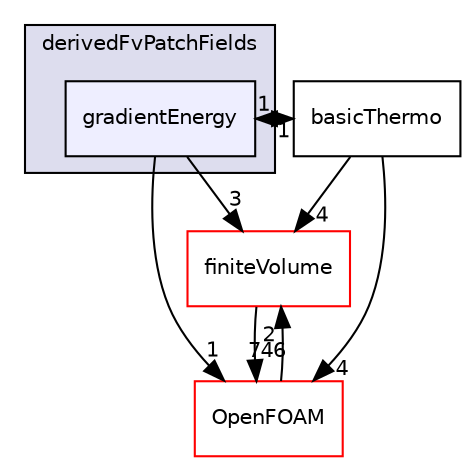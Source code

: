 digraph "src/thermophysicalModels/basic/derivedFvPatchFields/gradientEnergy" {
  bgcolor=transparent;
  compound=true
  node [ fontsize="10", fontname="Helvetica"];
  edge [ labelfontsize="10", labelfontname="Helvetica"];
  subgraph clusterdir_e16043cb9392d2fae30028e527defb61 {
    graph [ bgcolor="#ddddee", pencolor="black", label="derivedFvPatchFields" fontname="Helvetica", fontsize="10", URL="dir_e16043cb9392d2fae30028e527defb61.html"]
  dir_01faa60dfafe1e1fdaca175ef2ea0a8a [shape=box, label="gradientEnergy", style="filled", fillcolor="#eeeeff", pencolor="black", URL="dir_01faa60dfafe1e1fdaca175ef2ea0a8a.html"];
  }
  dir_9bd15774b555cf7259a6fa18f99fe99b [shape=box label="finiteVolume" color="red" URL="dir_9bd15774b555cf7259a6fa18f99fe99b.html"];
  dir_c5473ff19b20e6ec4dfe5c310b3778a8 [shape=box label="OpenFOAM" color="red" URL="dir_c5473ff19b20e6ec4dfe5c310b3778a8.html"];
  dir_ba216299fdd5e0812ff0312bad2cf033 [shape=box label="basicThermo" URL="dir_ba216299fdd5e0812ff0312bad2cf033.html"];
  dir_9bd15774b555cf7259a6fa18f99fe99b->dir_c5473ff19b20e6ec4dfe5c310b3778a8 [headlabel="746", labeldistance=1.5 headhref="dir_000897_001897.html"];
  dir_01faa60dfafe1e1fdaca175ef2ea0a8a->dir_9bd15774b555cf7259a6fa18f99fe99b [headlabel="3", labeldistance=1.5 headhref="dir_002784_000897.html"];
  dir_01faa60dfafe1e1fdaca175ef2ea0a8a->dir_c5473ff19b20e6ec4dfe5c310b3778a8 [headlabel="1", labeldistance=1.5 headhref="dir_002784_001897.html"];
  dir_01faa60dfafe1e1fdaca175ef2ea0a8a->dir_ba216299fdd5e0812ff0312bad2cf033 [headlabel="1", labeldistance=1.5 headhref="dir_002784_002777.html"];
  dir_c5473ff19b20e6ec4dfe5c310b3778a8->dir_9bd15774b555cf7259a6fa18f99fe99b [headlabel="2", labeldistance=1.5 headhref="dir_001897_000897.html"];
  dir_ba216299fdd5e0812ff0312bad2cf033->dir_9bd15774b555cf7259a6fa18f99fe99b [headlabel="4", labeldistance=1.5 headhref="dir_002777_000897.html"];
  dir_ba216299fdd5e0812ff0312bad2cf033->dir_01faa60dfafe1e1fdaca175ef2ea0a8a [headlabel="1", labeldistance=1.5 headhref="dir_002777_002784.html"];
  dir_ba216299fdd5e0812ff0312bad2cf033->dir_c5473ff19b20e6ec4dfe5c310b3778a8 [headlabel="4", labeldistance=1.5 headhref="dir_002777_001897.html"];
}
